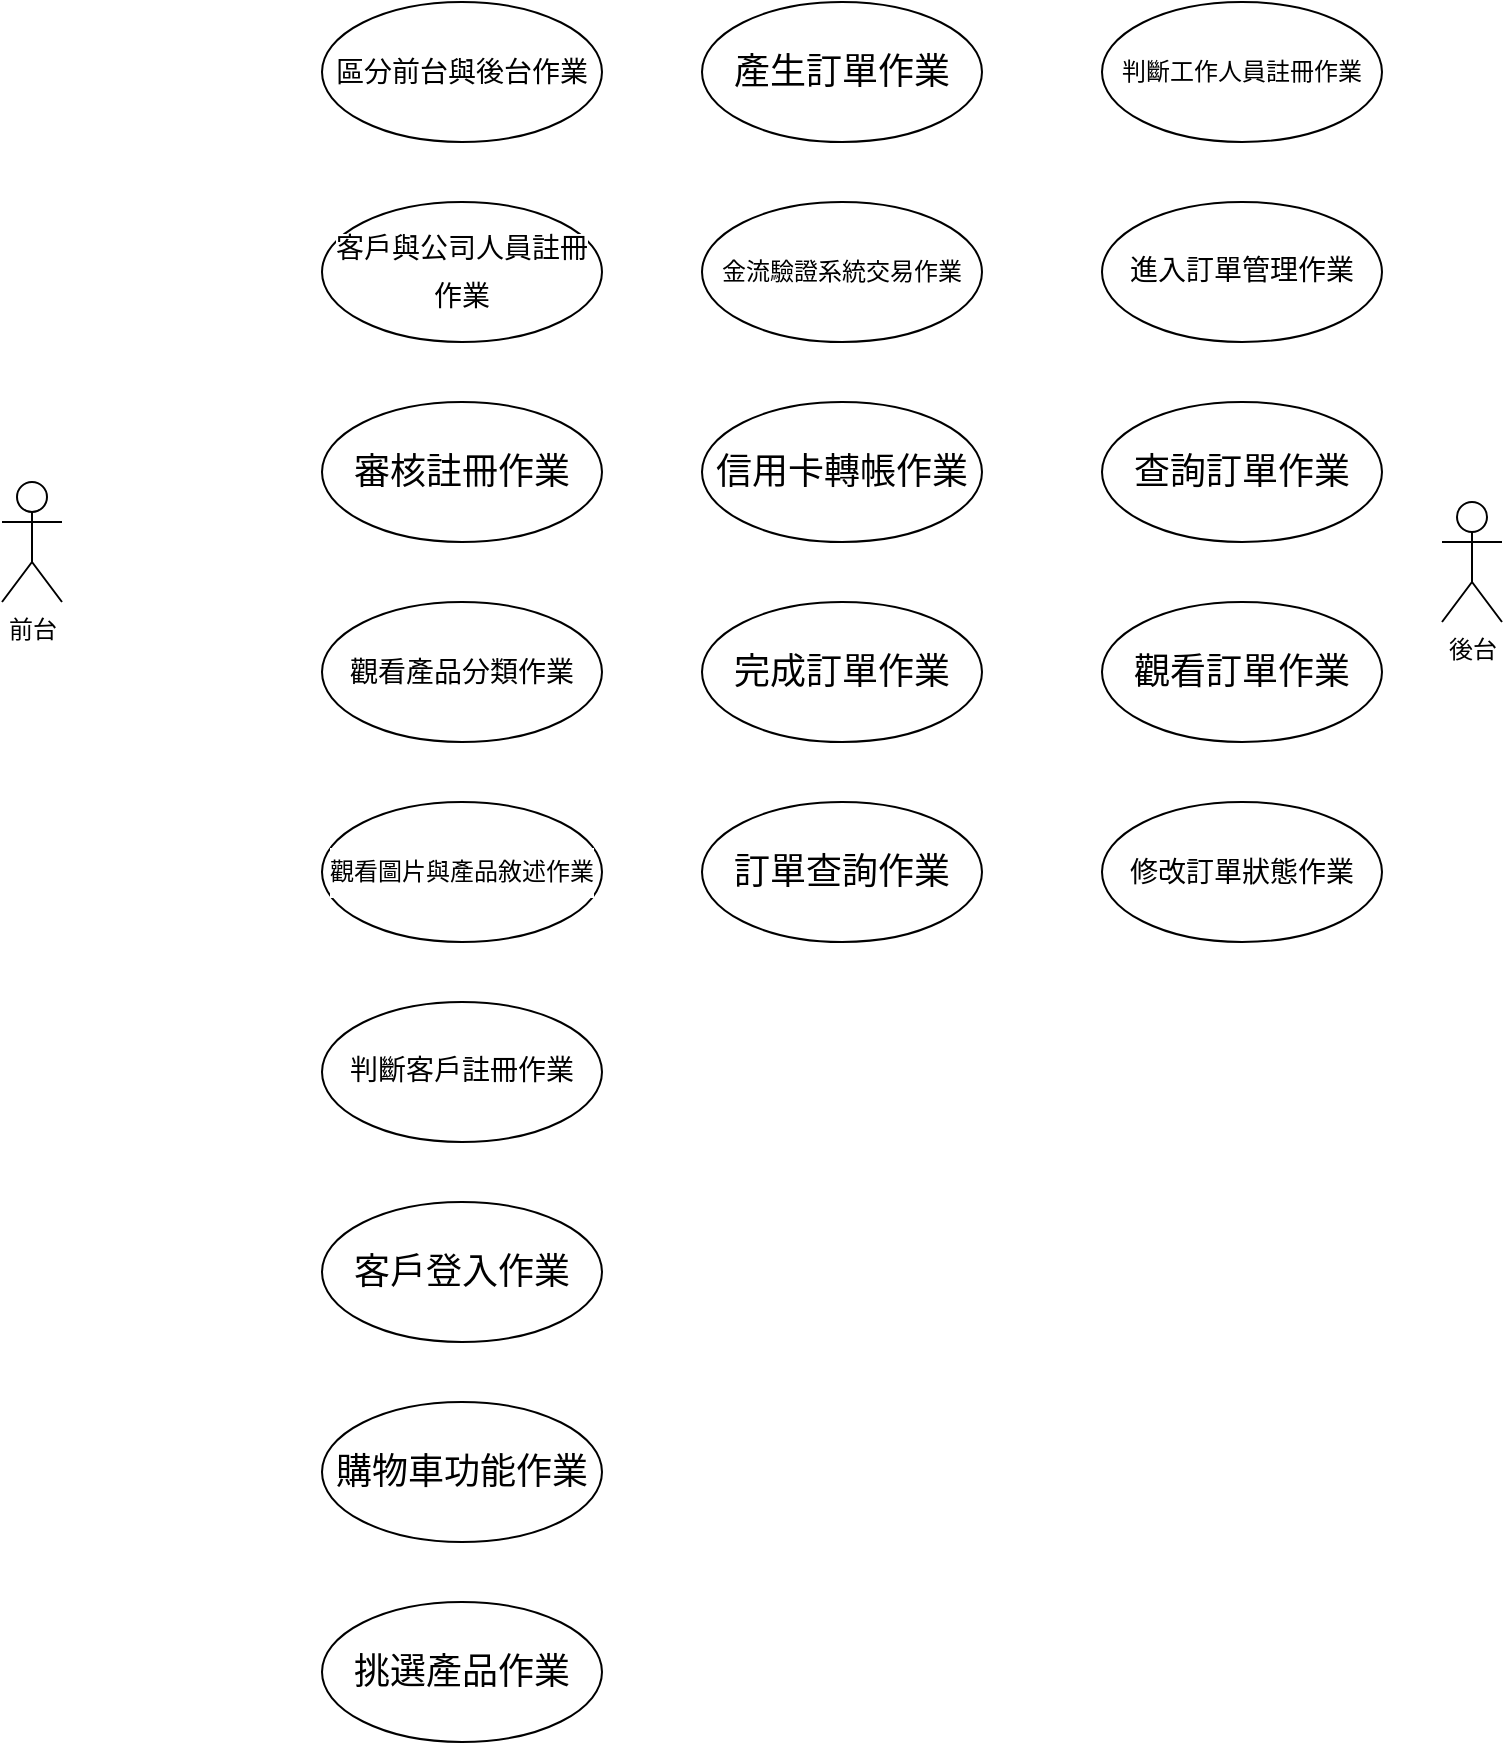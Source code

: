 <mxfile version="17.4.5" type="device" pages="3"><diagram id="V7DGzK6TTjDBdNX_tZ4m" name="(b) 小題"><mxGraphModel dx="2249" dy="794" grid="1" gridSize="10" guides="1" tooltips="1" connect="1" arrows="1" fold="1" page="1" pageScale="1" pageWidth="827" pageHeight="1169" math="0" shadow="0"><root><mxCell id="0"/><mxCell id="1" parent="0"/><mxCell id="cI2IvtRvFWACQxM0_Sl2-1" value="&lt;font style=&quot;font-size: 14px&quot;&gt;區分前台與後台作業&lt;/font&gt;" style="ellipse;whiteSpace=wrap;html=1;" vertex="1" parent="1"><mxGeometry x="10" y="130" width="140" height="70" as="geometry"/></mxCell><mxCell id="cI2IvtRvFWACQxM0_Sl2-2" value="前台" style="shape=umlActor;verticalLabelPosition=bottom;verticalAlign=top;html=1;" vertex="1" parent="1"><mxGeometry x="-150" y="370" width="30" height="60" as="geometry"/></mxCell><mxCell id="cI2IvtRvFWACQxM0_Sl2-6" value="&lt;div style=&quot;font-family: &amp;#34;consolas&amp;#34; , &amp;#34;courier new&amp;#34; , monospace ; line-height: 24px&quot;&gt;&lt;span style=&quot;background-color: rgb(255 , 255 , 255)&quot;&gt;&lt;font style=&quot;font-size: 14px&quot;&gt;客戶與公司人員註冊作業&lt;/font&gt;&lt;/span&gt;&lt;/div&gt;" style="ellipse;whiteSpace=wrap;html=1;fontSize=14;" vertex="1" parent="1"><mxGeometry x="10" y="230" width="140" height="70" as="geometry"/></mxCell><mxCell id="cI2IvtRvFWACQxM0_Sl2-7" value="&lt;div style=&quot;font-family: &amp;#34;consolas&amp;#34; , &amp;#34;courier new&amp;#34; , monospace ; font-size: 18px ; line-height: 24px&quot;&gt;&lt;span style=&quot;background-color: rgb(255 , 255 , 255)&quot;&gt;審核註冊作業&lt;/span&gt;&lt;/div&gt;" style="ellipse;whiteSpace=wrap;html=1;labelBackgroundColor=#FFFFFF;fontSize=14;fontColor=#000000;" vertex="1" parent="1"><mxGeometry x="10" y="330" width="140" height="70" as="geometry"/></mxCell><mxCell id="cI2IvtRvFWACQxM0_Sl2-8" value="&lt;div style=&quot;font-family: &amp;#34;consolas&amp;#34; , &amp;#34;courier new&amp;#34; , monospace ; line-height: 24px&quot;&gt;&lt;span style=&quot;background-color: rgb(255 , 255 , 255)&quot;&gt;&lt;font style=&quot;font-size: 14px&quot;&gt;觀看產品分類作業&lt;/font&gt;&lt;/span&gt;&lt;/div&gt;" style="ellipse;whiteSpace=wrap;html=1;labelBackgroundColor=#FFFFFF;fontSize=14;fontColor=#000000;" vertex="1" parent="1"><mxGeometry x="10" y="430" width="140" height="70" as="geometry"/></mxCell><mxCell id="cI2IvtRvFWACQxM0_Sl2-9" value="&lt;div style=&quot;font-family: &amp;#34;consolas&amp;#34; , &amp;#34;courier new&amp;#34; , monospace ; line-height: 24px&quot;&gt;&lt;span style=&quot;background-color: rgb(255 , 255 , 255)&quot;&gt;&lt;font style=&quot;font-size: 12px&quot;&gt;觀看圖片與產品敘述作業&lt;/font&gt;&lt;/span&gt;&lt;/div&gt;" style="ellipse;whiteSpace=wrap;html=1;labelBackgroundColor=#FFFFFF;fontSize=14;fontColor=#000000;" vertex="1" parent="1"><mxGeometry x="10" y="530" width="140" height="70" as="geometry"/></mxCell><mxCell id="cI2IvtRvFWACQxM0_Sl2-10" value="&lt;div style=&quot;font-family: &amp;#34;consolas&amp;#34; , &amp;#34;courier new&amp;#34; , monospace ; line-height: 24px&quot;&gt;&lt;span style=&quot;background-color: rgb(255 , 255 , 255)&quot;&gt;&lt;font style=&quot;font-size: 14px&quot;&gt;判斷客戶註冊作業&lt;/font&gt;&lt;/span&gt;&lt;/div&gt;" style="ellipse;whiteSpace=wrap;html=1;labelBackgroundColor=#FFFFFF;fontSize=12;fontColor=#000000;" vertex="1" parent="1"><mxGeometry x="10" y="630" width="140" height="70" as="geometry"/></mxCell><mxCell id="cI2IvtRvFWACQxM0_Sl2-11" value="&lt;div style=&quot;font-family: &amp;#34;consolas&amp;#34; , &amp;#34;courier new&amp;#34; , monospace ; font-size: 18px ; line-height: 24px&quot;&gt;&lt;span style=&quot;background-color: rgb(255 , 255 , 255)&quot;&gt;客戶登入作業&lt;/span&gt;&lt;/div&gt;" style="ellipse;whiteSpace=wrap;html=1;labelBackgroundColor=#FFFFFF;fontSize=14;fontColor=#000000;" vertex="1" parent="1"><mxGeometry x="10" y="730" width="140" height="70" as="geometry"/></mxCell><mxCell id="cI2IvtRvFWACQxM0_Sl2-12" value="&lt;div style=&quot;font-family: &amp;#34;consolas&amp;#34; , &amp;#34;courier new&amp;#34; , monospace ; font-size: 18px ; line-height: 24px&quot;&gt;&lt;span style=&quot;background-color: rgb(255 , 255 , 255)&quot;&gt;購物車功能作業&lt;/span&gt;&lt;/div&gt;" style="ellipse;whiteSpace=wrap;html=1;labelBackgroundColor=#FFFFFF;fontSize=14;fontColor=#000000;" vertex="1" parent="1"><mxGeometry x="10" y="830" width="140" height="70" as="geometry"/></mxCell><mxCell id="cI2IvtRvFWACQxM0_Sl2-13" value="&lt;div style=&quot;font-family: &amp;#34;consolas&amp;#34; , &amp;#34;courier new&amp;#34; , monospace ; font-size: 18px ; line-height: 24px&quot;&gt;&lt;span style=&quot;background-color: rgb(255 , 255 , 255)&quot;&gt;挑選產品作業&lt;/span&gt;&lt;/div&gt;" style="ellipse;whiteSpace=wrap;html=1;labelBackgroundColor=#FFFFFF;fontSize=14;fontColor=#000000;" vertex="1" parent="1"><mxGeometry x="10" y="930" width="140" height="70" as="geometry"/></mxCell><mxCell id="cI2IvtRvFWACQxM0_Sl2-14" value="&lt;div style=&quot;font-family: &amp;#34;consolas&amp;#34; , &amp;#34;courier new&amp;#34; , monospace ; font-size: 18px ; line-height: 24px&quot;&gt;&lt;span style=&quot;background-color: rgb(255 , 255 , 255)&quot;&gt;產生訂單作業&lt;/span&gt;&lt;/div&gt;" style="ellipse;whiteSpace=wrap;html=1;labelBackgroundColor=#FFFFFF;fontSize=14;fontColor=#000000;" vertex="1" parent="1"><mxGeometry x="200" y="130" width="140" height="70" as="geometry"/></mxCell><mxCell id="cI2IvtRvFWACQxM0_Sl2-15" value="&lt;div style=&quot;font-family: &amp;#34;consolas&amp;#34; , &amp;#34;courier new&amp;#34; , monospace ; line-height: 24px&quot;&gt;&lt;span style=&quot;background-color: rgb(255 , 255 , 255)&quot;&gt;&lt;font style=&quot;font-size: 12px&quot;&gt;金流驗證系統交易作業&lt;/font&gt;&lt;/span&gt;&lt;/div&gt;" style="ellipse;whiteSpace=wrap;html=1;labelBackgroundColor=#FFFFFF;fontSize=14;fontColor=#000000;" vertex="1" parent="1"><mxGeometry x="200" y="230" width="140" height="70" as="geometry"/></mxCell><mxCell id="cI2IvtRvFWACQxM0_Sl2-16" value="&lt;div style=&quot;font-family: &amp;#34;consolas&amp;#34; , &amp;#34;courier new&amp;#34; , monospace ; font-size: 18px ; line-height: 24px&quot;&gt;&lt;span style=&quot;background-color: rgb(255 , 255 , 255)&quot;&gt;信用卡轉帳作業&lt;/span&gt;&lt;/div&gt;" style="ellipse;whiteSpace=wrap;html=1;labelBackgroundColor=#FFFFFF;fontSize=12;fontColor=#000000;" vertex="1" parent="1"><mxGeometry x="200" y="330" width="140" height="70" as="geometry"/></mxCell><mxCell id="cI2IvtRvFWACQxM0_Sl2-17" value="&lt;div style=&quot;font-family: &amp;#34;consolas&amp;#34; , &amp;#34;courier new&amp;#34; , monospace ; font-size: 18px ; line-height: 24px&quot;&gt;&lt;span style=&quot;background-color: rgb(255 , 255 , 255)&quot;&gt;完成訂單作業&lt;/span&gt;&lt;/div&gt;" style="ellipse;whiteSpace=wrap;html=1;labelBackgroundColor=#FFFFFF;fontSize=12;fontColor=#000000;" vertex="1" parent="1"><mxGeometry x="200" y="430" width="140" height="70" as="geometry"/></mxCell><mxCell id="cI2IvtRvFWACQxM0_Sl2-18" value="&lt;div style=&quot;font-family: &amp;#34;consolas&amp;#34; , &amp;#34;courier new&amp;#34; , monospace ; font-size: 18px ; line-height: 24px&quot;&gt;&lt;span style=&quot;background-color: rgb(255 , 255 , 255)&quot;&gt;訂單查詢作業&lt;/span&gt;&lt;/div&gt;" style="ellipse;whiteSpace=wrap;html=1;labelBackgroundColor=#FFFFFF;fontSize=12;fontColor=#000000;" vertex="1" parent="1"><mxGeometry x="200" y="530" width="140" height="70" as="geometry"/></mxCell><mxCell id="cI2IvtRvFWACQxM0_Sl2-19" value="後台" style="shape=umlActor;verticalLabelPosition=bottom;verticalAlign=top;html=1;labelBackgroundColor=#FFFFFF;fontSize=12;fontColor=#000000;" vertex="1" parent="1"><mxGeometry x="570" y="380" width="30" height="60" as="geometry"/></mxCell><mxCell id="cI2IvtRvFWACQxM0_Sl2-20" value="&lt;div style=&quot;font-family: &amp;#34;consolas&amp;#34; , &amp;#34;courier new&amp;#34; , monospace ; line-height: 24px&quot;&gt;&lt;span style=&quot;background-color: rgb(255 , 255 , 255)&quot;&gt;&lt;font style=&quot;font-size: 12px&quot;&gt;判斷工作人員註冊作業&lt;/font&gt;&lt;/span&gt;&lt;/div&gt;" style="ellipse;whiteSpace=wrap;html=1;labelBackgroundColor=#FFFFFF;fontSize=12;fontColor=#000000;" vertex="1" parent="1"><mxGeometry x="400" y="130" width="140" height="70" as="geometry"/></mxCell><mxCell id="cI2IvtRvFWACQxM0_Sl2-21" value="&lt;div style=&quot;font-family: &amp;#34;consolas&amp;#34; , &amp;#34;courier new&amp;#34; , monospace ; line-height: 24px&quot;&gt;&lt;span style=&quot;background-color: rgb(255 , 255 , 255)&quot;&gt;&lt;font style=&quot;font-size: 14px&quot;&gt;進入訂單管理作業&lt;/font&gt;&lt;/span&gt;&lt;/div&gt;" style="ellipse;whiteSpace=wrap;html=1;labelBackgroundColor=#FFFFFF;fontSize=12;fontColor=#000000;" vertex="1" parent="1"><mxGeometry x="400" y="230" width="140" height="70" as="geometry"/></mxCell><mxCell id="cI2IvtRvFWACQxM0_Sl2-22" value="&lt;div style=&quot;font-family: &amp;#34;consolas&amp;#34; , &amp;#34;courier new&amp;#34; , monospace ; font-size: 18px ; line-height: 24px&quot;&gt;&lt;span style=&quot;background-color: rgb(255 , 255 , 255)&quot;&gt;查詢訂單作業&lt;/span&gt;&lt;/div&gt;" style="ellipse;whiteSpace=wrap;html=1;labelBackgroundColor=#FFFFFF;fontSize=14;fontColor=#000000;" vertex="1" parent="1"><mxGeometry x="400" y="330" width="140" height="70" as="geometry"/></mxCell><mxCell id="cI2IvtRvFWACQxM0_Sl2-23" value="&lt;div style=&quot;font-family: &amp;#34;consolas&amp;#34; , &amp;#34;courier new&amp;#34; , monospace ; font-size: 18px ; line-height: 24px&quot;&gt;&lt;span style=&quot;background-color: rgb(255 , 255 , 255)&quot;&gt;觀看訂單作業&lt;/span&gt;&lt;/div&gt;" style="ellipse;whiteSpace=wrap;html=1;labelBackgroundColor=#FFFFFF;fontSize=14;fontColor=#000000;" vertex="1" parent="1"><mxGeometry x="400" y="430" width="140" height="70" as="geometry"/></mxCell><mxCell id="cI2IvtRvFWACQxM0_Sl2-24" value="&lt;div style=&quot;font-family: &amp;#34;consolas&amp;#34; , &amp;#34;courier new&amp;#34; , monospace ; line-height: 24px&quot;&gt;&lt;div style=&quot;font-family: &amp;#34;consolas&amp;#34; , &amp;#34;courier new&amp;#34; , monospace ; line-height: 24px&quot;&gt;&lt;span style=&quot;background-color: rgb(255 , 255 , 255)&quot;&gt;&lt;font style=&quot;font-size: 14px&quot;&gt;修改訂單狀態作業&lt;/font&gt;&lt;/span&gt;&lt;/div&gt;&lt;/div&gt;" style="ellipse;whiteSpace=wrap;html=1;labelBackgroundColor=#FFFFFF;fontSize=14;fontColor=#000000;" vertex="1" parent="1"><mxGeometry x="400" y="530" width="140" height="70" as="geometry"/></mxCell></root></mxGraphModel></diagram><diagram id="BZPio_Jj3uGKRLuExNS9" name="(d) 小題"><mxGraphModel dx="1422" dy="689" grid="1" gridSize="10" guides="1" tooltips="1" connect="1" arrows="1" fold="1" page="1" pageScale="1" pageWidth="827" pageHeight="1169" math="0" shadow="0"><root><mxCell id="Udvxj7O8KsXDByOM07qp-0"/><mxCell id="Udvxj7O8KsXDByOM07qp-1" parent="Udvxj7O8KsXDByOM07qp-0"/></root></mxGraphModel></diagram><diagram id="FHXIc3Kpj9RXKwcUpcDl" name="(e) 小題"><mxGraphModel dx="1422" dy="689" grid="1" gridSize="10" guides="1" tooltips="1" connect="1" arrows="1" fold="1" page="1" pageScale="1" pageWidth="827" pageHeight="1169" math="0" shadow="0"><root><mxCell id="0"/><mxCell id="1" parent="0"/></root></mxGraphModel></diagram></mxfile>